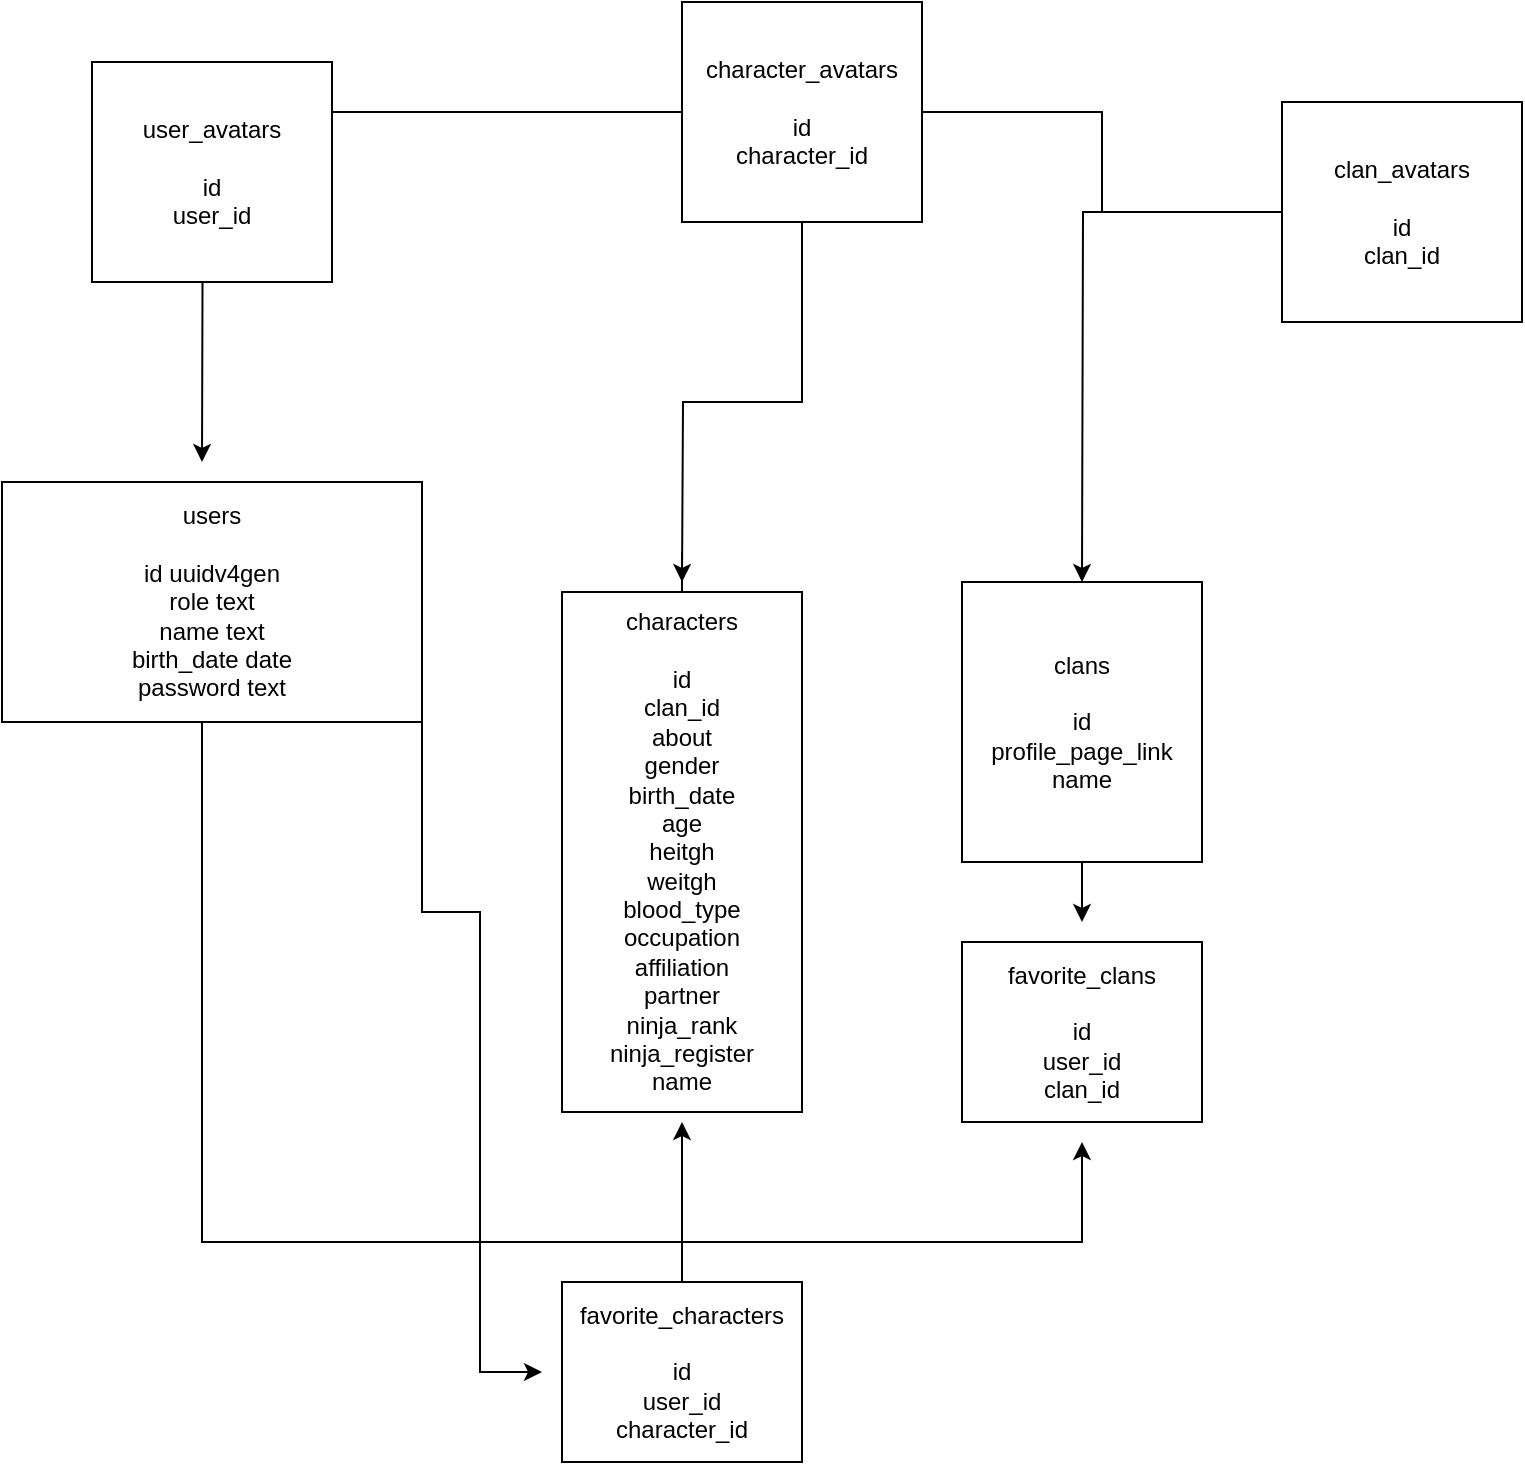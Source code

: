 <mxfile version="20.8.10" type="device"><diagram name="Página-1" id="-6e3eE_YKr453BIfLYDG"><mxGraphModel dx="2510" dy="876" grid="1" gridSize="10" guides="1" tooltips="1" connect="1" arrows="1" fold="1" page="1" pageScale="1" pageWidth="827" pageHeight="1169" math="0" shadow="0"><root><mxCell id="0"/><mxCell id="1" parent="0"/><mxCell id="wbKQMClScMaaxDI_t4eO-10" style="edgeStyle=orthogonalEdgeStyle;rounded=0;orthogonalLoop=1;jettySize=auto;html=1;" parent="1" source="wbKQMClScMaaxDI_t4eO-1" edge="1"><mxGeometry relative="1" as="geometry"><mxPoint x="580" y="600" as="targetPoint"/><Array as="points"><mxPoint x="140" y="650"/><mxPoint x="580" y="650"/></Array></mxGeometry></mxCell><mxCell id="wbKQMClScMaaxDI_t4eO-22" style="edgeStyle=orthogonalEdgeStyle;rounded=0;orthogonalLoop=1;jettySize=auto;html=1;exitX=1;exitY=0.5;exitDx=0;exitDy=0;" parent="1" edge="1"><mxGeometry relative="1" as="geometry"><mxPoint x="250" y="335" as="sourcePoint"/><mxPoint x="310" y="715" as="targetPoint"/><Array as="points"><mxPoint x="250" y="485"/><mxPoint x="279" y="485"/><mxPoint x="279" y="715"/></Array></mxGeometry></mxCell><mxCell id="wbKQMClScMaaxDI_t4eO-1" value="users&lt;br&gt;&lt;br&gt;id uuidv4gen&lt;br&gt;role text&lt;br&gt;name text&lt;br&gt;birth_date date&lt;br&gt;password text" style="rounded=0;whiteSpace=wrap;html=1;" parent="1" vertex="1"><mxGeometry x="40" y="270" width="210" height="120" as="geometry"/></mxCell><mxCell id="wbKQMClScMaaxDI_t4eO-7" style="edgeStyle=orthogonalEdgeStyle;rounded=0;orthogonalLoop=1;jettySize=auto;html=1;" parent="1" source="wbKQMClScMaaxDI_t4eO-2" edge="1"><mxGeometry relative="1" as="geometry"><mxPoint x="380" y="450" as="targetPoint"/></mxGeometry></mxCell><mxCell id="wbKQMClScMaaxDI_t4eO-2" value="characters&lt;br&gt;&lt;br&gt;id&lt;br&gt;clan_id&lt;br&gt;about&lt;br&gt;gender&lt;br&gt;birth_date&lt;br&gt;age&lt;br&gt;heitgh&lt;br&gt;weitgh&lt;br&gt;blood_type&lt;br&gt;occupation&lt;br&gt;affiliation&lt;br&gt;partner&lt;br&gt;ninja_rank&lt;br&gt;ninja_register&lt;br&gt;name" style="rounded=0;whiteSpace=wrap;html=1;" parent="1" vertex="1"><mxGeometry x="320" y="325" width="120" height="260" as="geometry"/></mxCell><mxCell id="wbKQMClScMaaxDI_t4eO-23" style="edgeStyle=orthogonalEdgeStyle;rounded=0;orthogonalLoop=1;jettySize=auto;html=1;" parent="1" source="wbKQMClScMaaxDI_t4eO-3" edge="1"><mxGeometry relative="1" as="geometry"><mxPoint x="580" y="490" as="targetPoint"/></mxGeometry></mxCell><mxCell id="wbKQMClScMaaxDI_t4eO-3" value="clans&lt;br&gt;&lt;br&gt;id&lt;br&gt;profile_page_link&lt;br&gt;name" style="rounded=0;whiteSpace=wrap;html=1;" parent="1" vertex="1"><mxGeometry x="520" y="320" width="120" height="140" as="geometry"/></mxCell><mxCell id="wbKQMClScMaaxDI_t4eO-24" style="edgeStyle=orthogonalEdgeStyle;rounded=0;orthogonalLoop=1;jettySize=auto;html=1;" parent="1" source="wbKQMClScMaaxDI_t4eO-4" edge="1"><mxGeometry relative="1" as="geometry"><mxPoint x="380" y="590" as="targetPoint"/></mxGeometry></mxCell><mxCell id="wbKQMClScMaaxDI_t4eO-4" value="favorite_characters&lt;br&gt;&lt;br&gt;id&lt;br&gt;user_id&lt;br&gt;character_id" style="rounded=0;whiteSpace=wrap;html=1;" parent="1" vertex="1"><mxGeometry x="320" y="670" width="120" height="90" as="geometry"/></mxCell><mxCell id="wbKQMClScMaaxDI_t4eO-8" value="favorite_clans&lt;br&gt;&lt;br&gt;id&lt;br&gt;user_id&lt;br&gt;clan_id" style="rounded=0;whiteSpace=wrap;html=1;" parent="1" vertex="1"><mxGeometry x="520" y="500" width="120" height="90" as="geometry"/></mxCell><mxCell id="wbKQMClScMaaxDI_t4eO-19" style="edgeStyle=orthogonalEdgeStyle;rounded=0;orthogonalLoop=1;jettySize=auto;html=1;" parent="1" source="wbKQMClScMaaxDI_t4eO-17" edge="1"><mxGeometry relative="1" as="geometry"><mxPoint x="140" y="260.0" as="targetPoint"/></mxGeometry></mxCell><mxCell id="wbKQMClScMaaxDI_t4eO-20" style="edgeStyle=orthogonalEdgeStyle;rounded=0;orthogonalLoop=1;jettySize=auto;html=1;" parent="1" source="wbKQMClScMaaxDI_t4eO-17" edge="1"><mxGeometry relative="1" as="geometry"><mxPoint x="380" y="320.0" as="targetPoint"/></mxGeometry></mxCell><mxCell id="wbKQMClScMaaxDI_t4eO-21" style="edgeStyle=orthogonalEdgeStyle;rounded=0;orthogonalLoop=1;jettySize=auto;html=1;startArrow=none;" parent="1" source="FjC3-mZ3TRkUSzvkyaRk-2" edge="1"><mxGeometry relative="1" as="geometry"><mxPoint x="580" y="320" as="targetPoint"/></mxGeometry></mxCell><mxCell id="wbKQMClScMaaxDI_t4eO-17" value="character_avatars&lt;br&gt;&lt;br&gt;id&lt;br&gt;character_id" style="rounded=0;whiteSpace=wrap;html=1;" parent="1" vertex="1"><mxGeometry x="380" y="30" width="120" height="110" as="geometry"/></mxCell><mxCell id="FjC3-mZ3TRkUSzvkyaRk-1" value="user_avatars&lt;br&gt;&lt;br&gt;id&lt;br&gt;user_id" style="rounded=0;whiteSpace=wrap;html=1;" vertex="1" parent="1"><mxGeometry x="85" y="60" width="120" height="110" as="geometry"/></mxCell><mxCell id="FjC3-mZ3TRkUSzvkyaRk-3" value="" style="edgeStyle=orthogonalEdgeStyle;rounded=0;orthogonalLoop=1;jettySize=auto;html=1;endArrow=none;" edge="1" parent="1" source="wbKQMClScMaaxDI_t4eO-17" target="FjC3-mZ3TRkUSzvkyaRk-2"><mxGeometry relative="1" as="geometry"><mxPoint x="580" y="320" as="targetPoint"/><mxPoint x="474" y="135" as="sourcePoint"/></mxGeometry></mxCell><mxCell id="FjC3-mZ3TRkUSzvkyaRk-2" value="clan_avatars&lt;br&gt;&lt;br&gt;id&lt;br&gt;clan_id" style="rounded=0;whiteSpace=wrap;html=1;" vertex="1" parent="1"><mxGeometry x="680" y="80" width="120" height="110" as="geometry"/></mxCell></root></mxGraphModel></diagram></mxfile>